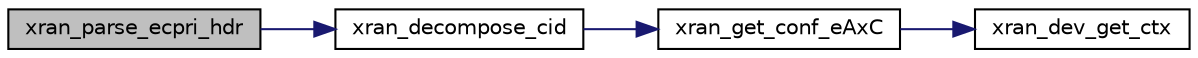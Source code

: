 digraph "xran_parse_ecpri_hdr"
{
 // LATEX_PDF_SIZE
  edge [fontname="Helvetica",fontsize="10",labelfontname="Helvetica",labelfontsize="10"];
  node [fontname="Helvetica",fontsize="10",shape=record];
  rankdir="LR";
  Node1 [label="xran_parse_ecpri_hdr",height=0.2,width=0.4,color="black", fillcolor="grey75", style="filled", fontcolor="black",tooltip="Parse ECPRI header."];
  Node1 -> Node2 [color="midnightblue",fontsize="10",style="solid",fontname="Helvetica"];
  Node2 [label="xran_decompose_cid",height=0.2,width=0.4,color="black", fillcolor="white", style="filled",URL="$xran__transport_8c.html#ab08a85b6527f45a9ba22d25061a96a3c",tooltip="Decompose ecpriRtcid/ecpriPcid."];
  Node2 -> Node3 [color="midnightblue",fontsize="10",style="solid",fontname="Helvetica"];
  Node3 [label="xran_get_conf_eAxC",height=0.2,width=0.4,color="black", fillcolor="white", style="filled",URL="$xran__common_8h.html#a761e3947dcc547008a12a9cca10b1ea0",tooltip="Get the configuration of eAxC ID."];
  Node3 -> Node4 [color="midnightblue",fontsize="10",style="solid",fontname="Helvetica"];
  Node4 [label="xran_dev_get_ctx",height=0.2,width=0.4,color="black", fillcolor="white", style="filled",URL="$xran__main_8c.html#aa09e72e94d2a1d891e86f4c09b0f8b21",tooltip=" "];
}
